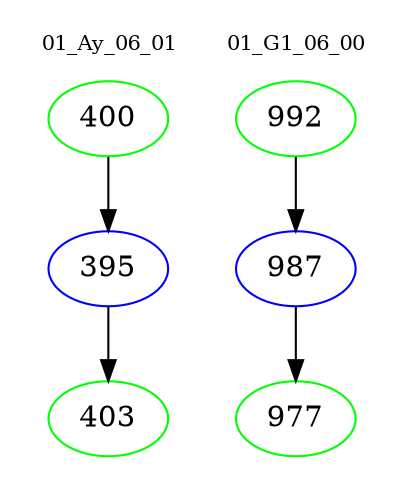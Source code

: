 digraph{
subgraph cluster_0 {
color = white
label = "01_Ay_06_01";
fontsize=10;
T0_400 [label="400", color="green"]
T0_400 -> T0_395 [color="black"]
T0_395 [label="395", color="blue"]
T0_395 -> T0_403 [color="black"]
T0_403 [label="403", color="green"]
}
subgraph cluster_1 {
color = white
label = "01_G1_06_00";
fontsize=10;
T1_992 [label="992", color="green"]
T1_992 -> T1_987 [color="black"]
T1_987 [label="987", color="blue"]
T1_987 -> T1_977 [color="black"]
T1_977 [label="977", color="green"]
}
}
